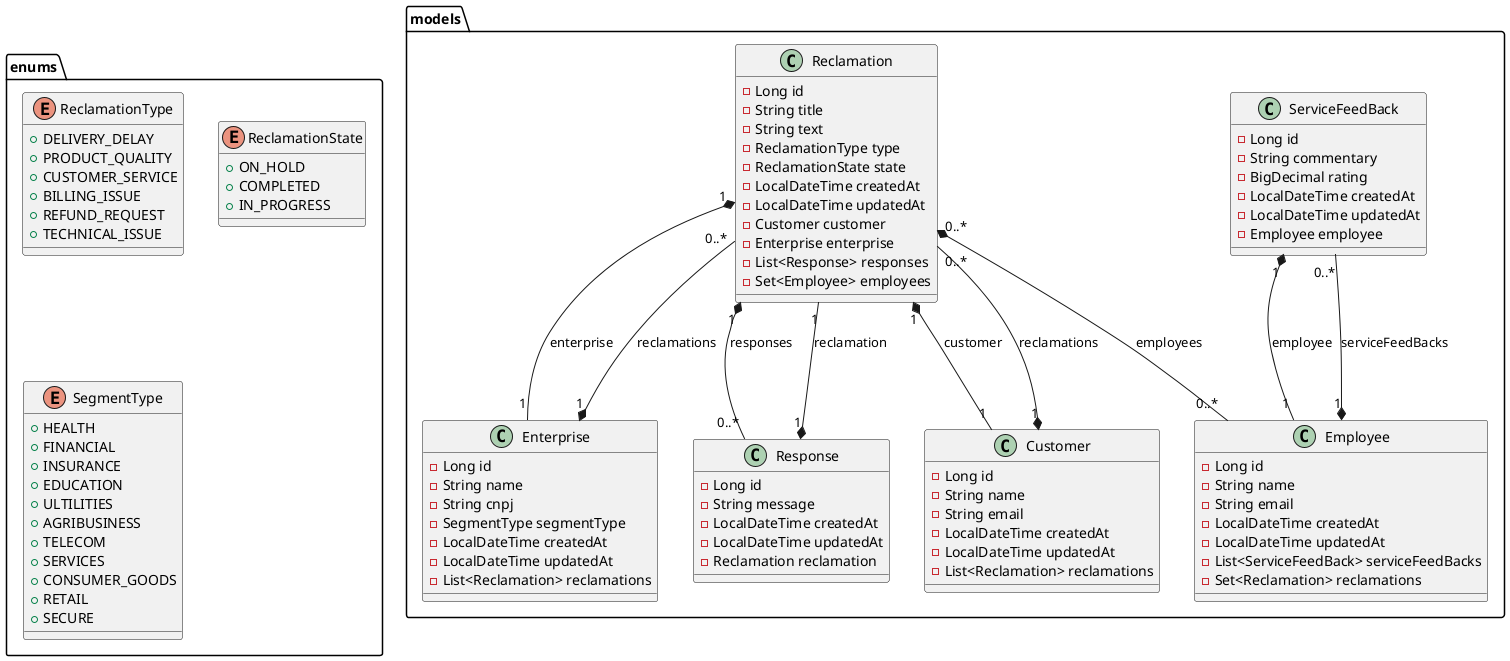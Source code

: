 @startuml
enum enums.ReclamationType {
+  DELIVERY_DELAY
+  PRODUCT_QUALITY
+  CUSTOMER_SERVICE
+  BILLING_ISSUE
+  REFUND_REQUEST
+  TECHNICAL_ISSUE
}

enum enums.ReclamationState {
+  ON_HOLD
+  COMPLETED
+  IN_PROGRESS
}

class models.ServiceFeedBack {
- Long id
- String commentary
- BigDecimal rating
- LocalDateTime createdAt
- LocalDateTime updatedAt
- Employee employee
}

class models.Enterprise {
- Long id
- String name
- String cnpj
- SegmentType segmentType
- LocalDateTime createdAt
- LocalDateTime updatedAt
- List<Reclamation> reclamations
}

enum enums.SegmentType {
+  HEALTH
+  FINANCIAL
+  INSURANCE
+  EDUCATION
+  ULTILITIES
+  AGRIBUSINESS
+  TELECOM
+  SERVICES
+  CONSUMER_GOODS
+  RETAIL
+  SECURE
}

class models.Response {
- Long id
- String message
- LocalDateTime createdAt
- LocalDateTime updatedAt
- Reclamation reclamation
}

class models.Customer {
- Long id
- String name
- String email
- LocalDateTime createdAt
- LocalDateTime updatedAt
- List<Reclamation> reclamations
}

class models.Employee {
- Long id
- String name
- String email
- LocalDateTime createdAt
- LocalDateTime updatedAt
- List<ServiceFeedBack> serviceFeedBacks
- Set<Reclamation> reclamations
}

class models.Reclamation {
- Long id
- String title
- String text
- ReclamationType type
- ReclamationState state
- LocalDateTime createdAt
- LocalDateTime updatedAt
- Customer customer
- Enterprise enterprise
- List<Response> responses
- Set<Employee> employees
}

Customer "1" *-- "0..*" Reclamation : reclamations
Employee "1" *-- "0..*" ServiceFeedBack : serviceFeedBacks
Enterprise "1" *-- "0..*" Reclamation : reclamations
Reclamation "1" *-- "0..*" Response : responses
Reclamation "0..*" *-- "0..*" Employee : employees
Reclamation "1" *-- "1" Customer : customer
Reclamation "1" *-- "1" Enterprise : enterprise
Response "1" *-- "1" Reclamation : reclamation
ServiceFeedBack "1" *-- "1" Employee : employee

@enduml